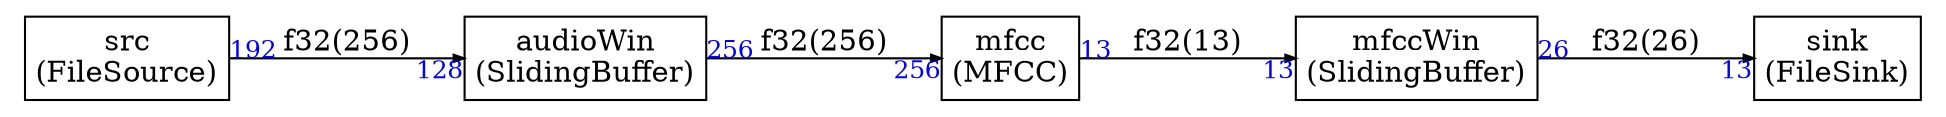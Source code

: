 


digraph structs {
    node [shape=plaintext]
    rankdir=LR
    edge [arrowsize=0.5]
    fontname="times"


audioWin [label=<
<TABLE BORDER="0" CELLBORDER="1" CELLSPACING="0" CELLPADDING="4">
  <TR>
    <TD ALIGN="CENTER" PORT="i">audioWin<BR/>(SlidingBuffer)</TD>
  </TR>
</TABLE>>];

mfcc [label=<
<TABLE BORDER="0" CELLBORDER="1" CELLSPACING="0" CELLPADDING="4">
  <TR>
    <TD ALIGN="CENTER" PORT="i">mfcc<BR/>(MFCC)</TD>
  </TR>
</TABLE>>];

mfccWin [label=<
<TABLE BORDER="0" CELLBORDER="1" CELLSPACING="0" CELLPADDING="4">
  <TR>
    <TD ALIGN="CENTER" PORT="i">mfccWin<BR/>(SlidingBuffer)</TD>
  </TR>
</TABLE>>];

sink [label=<
<TABLE BORDER="0" CELLBORDER="1" CELLSPACING="0" CELLPADDING="4">
  <TR>
    <TD ALIGN="CENTER" PORT="i">sink<BR/>(FileSink)</TD>
  </TR>
</TABLE>>];

src [label=<
<TABLE BORDER="0" CELLBORDER="1" CELLSPACING="0" CELLPADDING="4">
  <TR>
    <TD ALIGN="CENTER" PORT="i">src<BR/>(FileSource)</TD>
  </TR>
</TABLE>>];



src:i -> audioWin:i [headlabel=<<FONT COLOR="blue" POINT-SIZE="12.0" >128</FONT>>,taillabel=<<FONT COLOR="blue" POINT-SIZE="12.0" >192</FONT>>,label="f32(256)"]

audioWin:i -> mfcc:i [headlabel=<<FONT COLOR="blue" POINT-SIZE="12.0" >256</FONT>>,taillabel=<<FONT COLOR="blue" POINT-SIZE="12.0" >256</FONT>>,label="f32(256)"]

mfcc:i -> mfccWin:i [headlabel=<<FONT COLOR="blue" POINT-SIZE="12.0" >13</FONT>>,taillabel=<<FONT COLOR="blue" POINT-SIZE="12.0" >13</FONT>>,label="f32(13)"]

mfccWin:i -> sink:i [headlabel=<<FONT COLOR="blue" POINT-SIZE="12.0" >13</FONT>>,taillabel=<<FONT COLOR="blue" POINT-SIZE="12.0" >26</FONT>>,label="f32(26)"]


}
